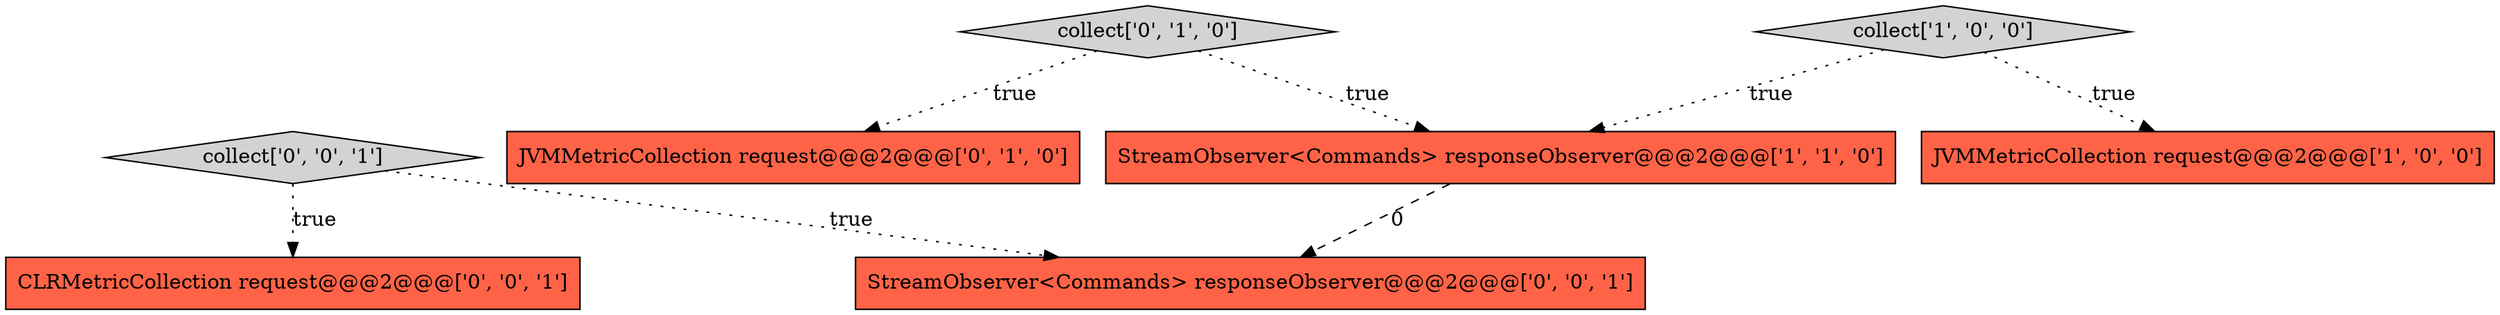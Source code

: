 digraph {
5 [style = filled, label = "CLRMetricCollection request@@@2@@@['0', '0', '1']", fillcolor = tomato, shape = box image = "AAA0AAABBB3BBB"];
6 [style = filled, label = "StreamObserver<Commands> responseObserver@@@2@@@['0', '0', '1']", fillcolor = tomato, shape = box image = "AAA0AAABBB3BBB"];
4 [style = filled, label = "collect['0', '1', '0']", fillcolor = lightgray, shape = diamond image = "AAA0AAABBB2BBB"];
1 [style = filled, label = "StreamObserver<Commands> responseObserver@@@2@@@['1', '1', '0']", fillcolor = tomato, shape = box image = "AAA0AAABBB1BBB"];
2 [style = filled, label = "collect['1', '0', '0']", fillcolor = lightgray, shape = diamond image = "AAA0AAABBB1BBB"];
0 [style = filled, label = "JVMMetricCollection request@@@2@@@['1', '0', '0']", fillcolor = tomato, shape = box image = "AAA0AAABBB1BBB"];
3 [style = filled, label = "JVMMetricCollection request@@@2@@@['0', '1', '0']", fillcolor = tomato, shape = box image = "AAA0AAABBB2BBB"];
7 [style = filled, label = "collect['0', '0', '1']", fillcolor = lightgray, shape = diamond image = "AAA0AAABBB3BBB"];
2->1 [style = dotted, label="true"];
1->6 [style = dashed, label="0"];
2->0 [style = dotted, label="true"];
4->1 [style = dotted, label="true"];
4->3 [style = dotted, label="true"];
7->5 [style = dotted, label="true"];
7->6 [style = dotted, label="true"];
}
